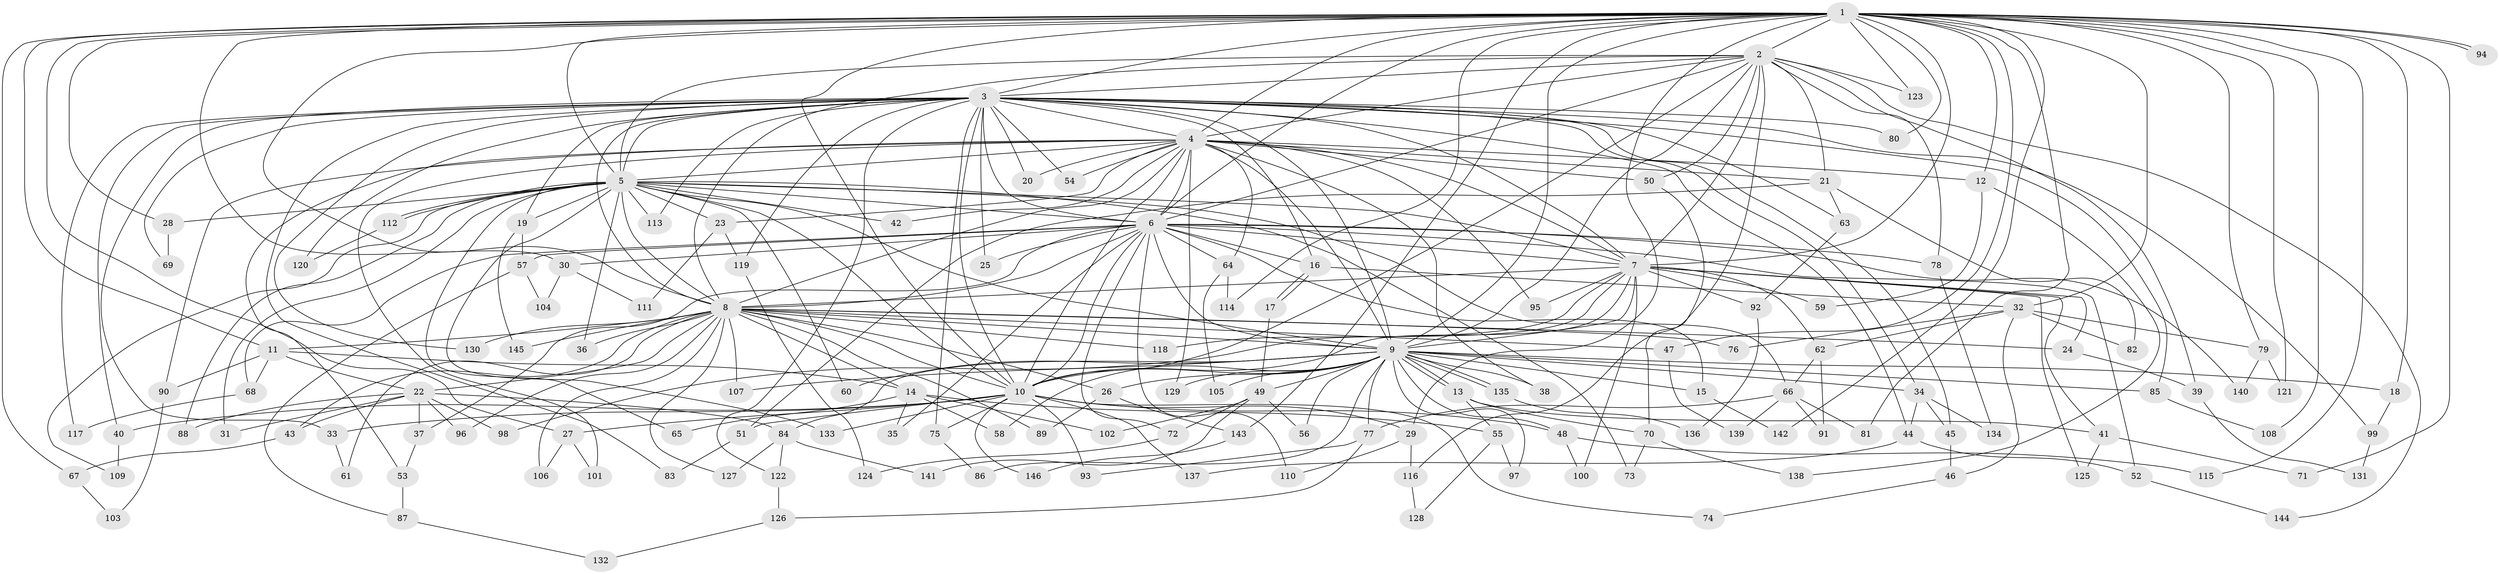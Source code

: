 // Generated by graph-tools (version 1.1) at 2025/25/03/09/25 03:25:43]
// undirected, 146 vertices, 317 edges
graph export_dot {
graph [start="1"]
  node [color=gray90,style=filled];
  1;
  2;
  3;
  4;
  5;
  6;
  7;
  8;
  9;
  10;
  11;
  12;
  13;
  14;
  15;
  16;
  17;
  18;
  19;
  20;
  21;
  22;
  23;
  24;
  25;
  26;
  27;
  28;
  29;
  30;
  31;
  32;
  33;
  34;
  35;
  36;
  37;
  38;
  39;
  40;
  41;
  42;
  43;
  44;
  45;
  46;
  47;
  48;
  49;
  50;
  51;
  52;
  53;
  54;
  55;
  56;
  57;
  58;
  59;
  60;
  61;
  62;
  63;
  64;
  65;
  66;
  67;
  68;
  69;
  70;
  71;
  72;
  73;
  74;
  75;
  76;
  77;
  78;
  79;
  80;
  81;
  82;
  83;
  84;
  85;
  86;
  87;
  88;
  89;
  90;
  91;
  92;
  93;
  94;
  95;
  96;
  97;
  98;
  99;
  100;
  101;
  102;
  103;
  104;
  105;
  106;
  107;
  108;
  109;
  110;
  111;
  112;
  113;
  114;
  115;
  116;
  117;
  118;
  119;
  120;
  121;
  122;
  123;
  124;
  125;
  126;
  127;
  128;
  129;
  130;
  131;
  132;
  133;
  134;
  135;
  136;
  137;
  138;
  139;
  140;
  141;
  142;
  143;
  144;
  145;
  146;
  1 -- 2;
  1 -- 3;
  1 -- 4;
  1 -- 5;
  1 -- 6;
  1 -- 7;
  1 -- 8;
  1 -- 9;
  1 -- 10;
  1 -- 11;
  1 -- 12;
  1 -- 18;
  1 -- 27;
  1 -- 28;
  1 -- 29;
  1 -- 30;
  1 -- 32;
  1 -- 47;
  1 -- 67;
  1 -- 71;
  1 -- 79;
  1 -- 80;
  1 -- 81;
  1 -- 94;
  1 -- 94;
  1 -- 108;
  1 -- 114;
  1 -- 115;
  1 -- 121;
  1 -- 123;
  1 -- 142;
  1 -- 143;
  2 -- 3;
  2 -- 4;
  2 -- 5;
  2 -- 6;
  2 -- 7;
  2 -- 8;
  2 -- 9;
  2 -- 10;
  2 -- 21;
  2 -- 39;
  2 -- 50;
  2 -- 78;
  2 -- 116;
  2 -- 123;
  2 -- 144;
  3 -- 4;
  3 -- 5;
  3 -- 6;
  3 -- 7;
  3 -- 8;
  3 -- 9;
  3 -- 10;
  3 -- 16;
  3 -- 19;
  3 -- 20;
  3 -- 25;
  3 -- 33;
  3 -- 34;
  3 -- 40;
  3 -- 44;
  3 -- 45;
  3 -- 54;
  3 -- 63;
  3 -- 69;
  3 -- 75;
  3 -- 80;
  3 -- 83;
  3 -- 85;
  3 -- 99;
  3 -- 113;
  3 -- 117;
  3 -- 119;
  3 -- 120;
  3 -- 122;
  3 -- 130;
  4 -- 5;
  4 -- 6;
  4 -- 7;
  4 -- 8;
  4 -- 9;
  4 -- 10;
  4 -- 12;
  4 -- 20;
  4 -- 21;
  4 -- 23;
  4 -- 38;
  4 -- 42;
  4 -- 50;
  4 -- 53;
  4 -- 54;
  4 -- 64;
  4 -- 90;
  4 -- 95;
  4 -- 101;
  4 -- 129;
  5 -- 6;
  5 -- 7;
  5 -- 8;
  5 -- 9;
  5 -- 10;
  5 -- 19;
  5 -- 23;
  5 -- 28;
  5 -- 31;
  5 -- 36;
  5 -- 42;
  5 -- 60;
  5 -- 65;
  5 -- 66;
  5 -- 73;
  5 -- 88;
  5 -- 109;
  5 -- 112;
  5 -- 112;
  5 -- 113;
  5 -- 133;
  6 -- 7;
  6 -- 8;
  6 -- 9;
  6 -- 10;
  6 -- 15;
  6 -- 16;
  6 -- 25;
  6 -- 30;
  6 -- 35;
  6 -- 37;
  6 -- 52;
  6 -- 57;
  6 -- 64;
  6 -- 68;
  6 -- 72;
  6 -- 78;
  6 -- 110;
  6 -- 140;
  7 -- 8;
  7 -- 9;
  7 -- 10;
  7 -- 24;
  7 -- 41;
  7 -- 59;
  7 -- 62;
  7 -- 92;
  7 -- 95;
  7 -- 98;
  7 -- 100;
  7 -- 118;
  7 -- 125;
  8 -- 9;
  8 -- 10;
  8 -- 11;
  8 -- 14;
  8 -- 22;
  8 -- 24;
  8 -- 26;
  8 -- 36;
  8 -- 43;
  8 -- 47;
  8 -- 61;
  8 -- 76;
  8 -- 89;
  8 -- 96;
  8 -- 106;
  8 -- 107;
  8 -- 118;
  8 -- 127;
  8 -- 130;
  8 -- 145;
  9 -- 10;
  9 -- 13;
  9 -- 13;
  9 -- 15;
  9 -- 18;
  9 -- 26;
  9 -- 34;
  9 -- 38;
  9 -- 48;
  9 -- 49;
  9 -- 56;
  9 -- 58;
  9 -- 60;
  9 -- 77;
  9 -- 84;
  9 -- 85;
  9 -- 86;
  9 -- 97;
  9 -- 105;
  9 -- 107;
  9 -- 129;
  9 -- 135;
  9 -- 135;
  10 -- 27;
  10 -- 29;
  10 -- 33;
  10 -- 40;
  10 -- 48;
  10 -- 51;
  10 -- 74;
  10 -- 75;
  10 -- 93;
  10 -- 133;
  10 -- 137;
  10 -- 146;
  11 -- 14;
  11 -- 22;
  11 -- 68;
  11 -- 90;
  12 -- 59;
  12 -- 138;
  13 -- 41;
  13 -- 55;
  13 -- 70;
  14 -- 35;
  14 -- 55;
  14 -- 58;
  14 -- 65;
  14 -- 102;
  15 -- 142;
  16 -- 17;
  16 -- 17;
  16 -- 32;
  17 -- 49;
  18 -- 99;
  19 -- 57;
  19 -- 145;
  21 -- 51;
  21 -- 63;
  21 -- 82;
  22 -- 31;
  22 -- 37;
  22 -- 43;
  22 -- 84;
  22 -- 88;
  22 -- 96;
  22 -- 98;
  23 -- 111;
  23 -- 119;
  24 -- 39;
  26 -- 89;
  26 -- 143;
  27 -- 101;
  27 -- 106;
  28 -- 69;
  29 -- 110;
  29 -- 116;
  30 -- 104;
  30 -- 111;
  32 -- 46;
  32 -- 62;
  32 -- 76;
  32 -- 79;
  32 -- 82;
  33 -- 61;
  34 -- 44;
  34 -- 45;
  34 -- 134;
  37 -- 53;
  39 -- 131;
  40 -- 109;
  41 -- 71;
  41 -- 125;
  43 -- 67;
  44 -- 52;
  44 -- 137;
  45 -- 46;
  46 -- 74;
  47 -- 139;
  48 -- 100;
  48 -- 115;
  49 -- 56;
  49 -- 72;
  49 -- 102;
  49 -- 141;
  50 -- 70;
  51 -- 83;
  52 -- 144;
  53 -- 87;
  55 -- 97;
  55 -- 128;
  57 -- 87;
  57 -- 104;
  62 -- 66;
  62 -- 91;
  63 -- 92;
  64 -- 105;
  64 -- 114;
  66 -- 77;
  66 -- 81;
  66 -- 91;
  66 -- 139;
  67 -- 103;
  68 -- 117;
  70 -- 73;
  70 -- 138;
  72 -- 124;
  75 -- 86;
  77 -- 93;
  77 -- 126;
  78 -- 134;
  79 -- 121;
  79 -- 140;
  84 -- 122;
  84 -- 127;
  84 -- 141;
  85 -- 108;
  87 -- 132;
  90 -- 103;
  92 -- 136;
  99 -- 131;
  112 -- 120;
  116 -- 128;
  119 -- 124;
  122 -- 126;
  126 -- 132;
  135 -- 136;
  143 -- 146;
}
